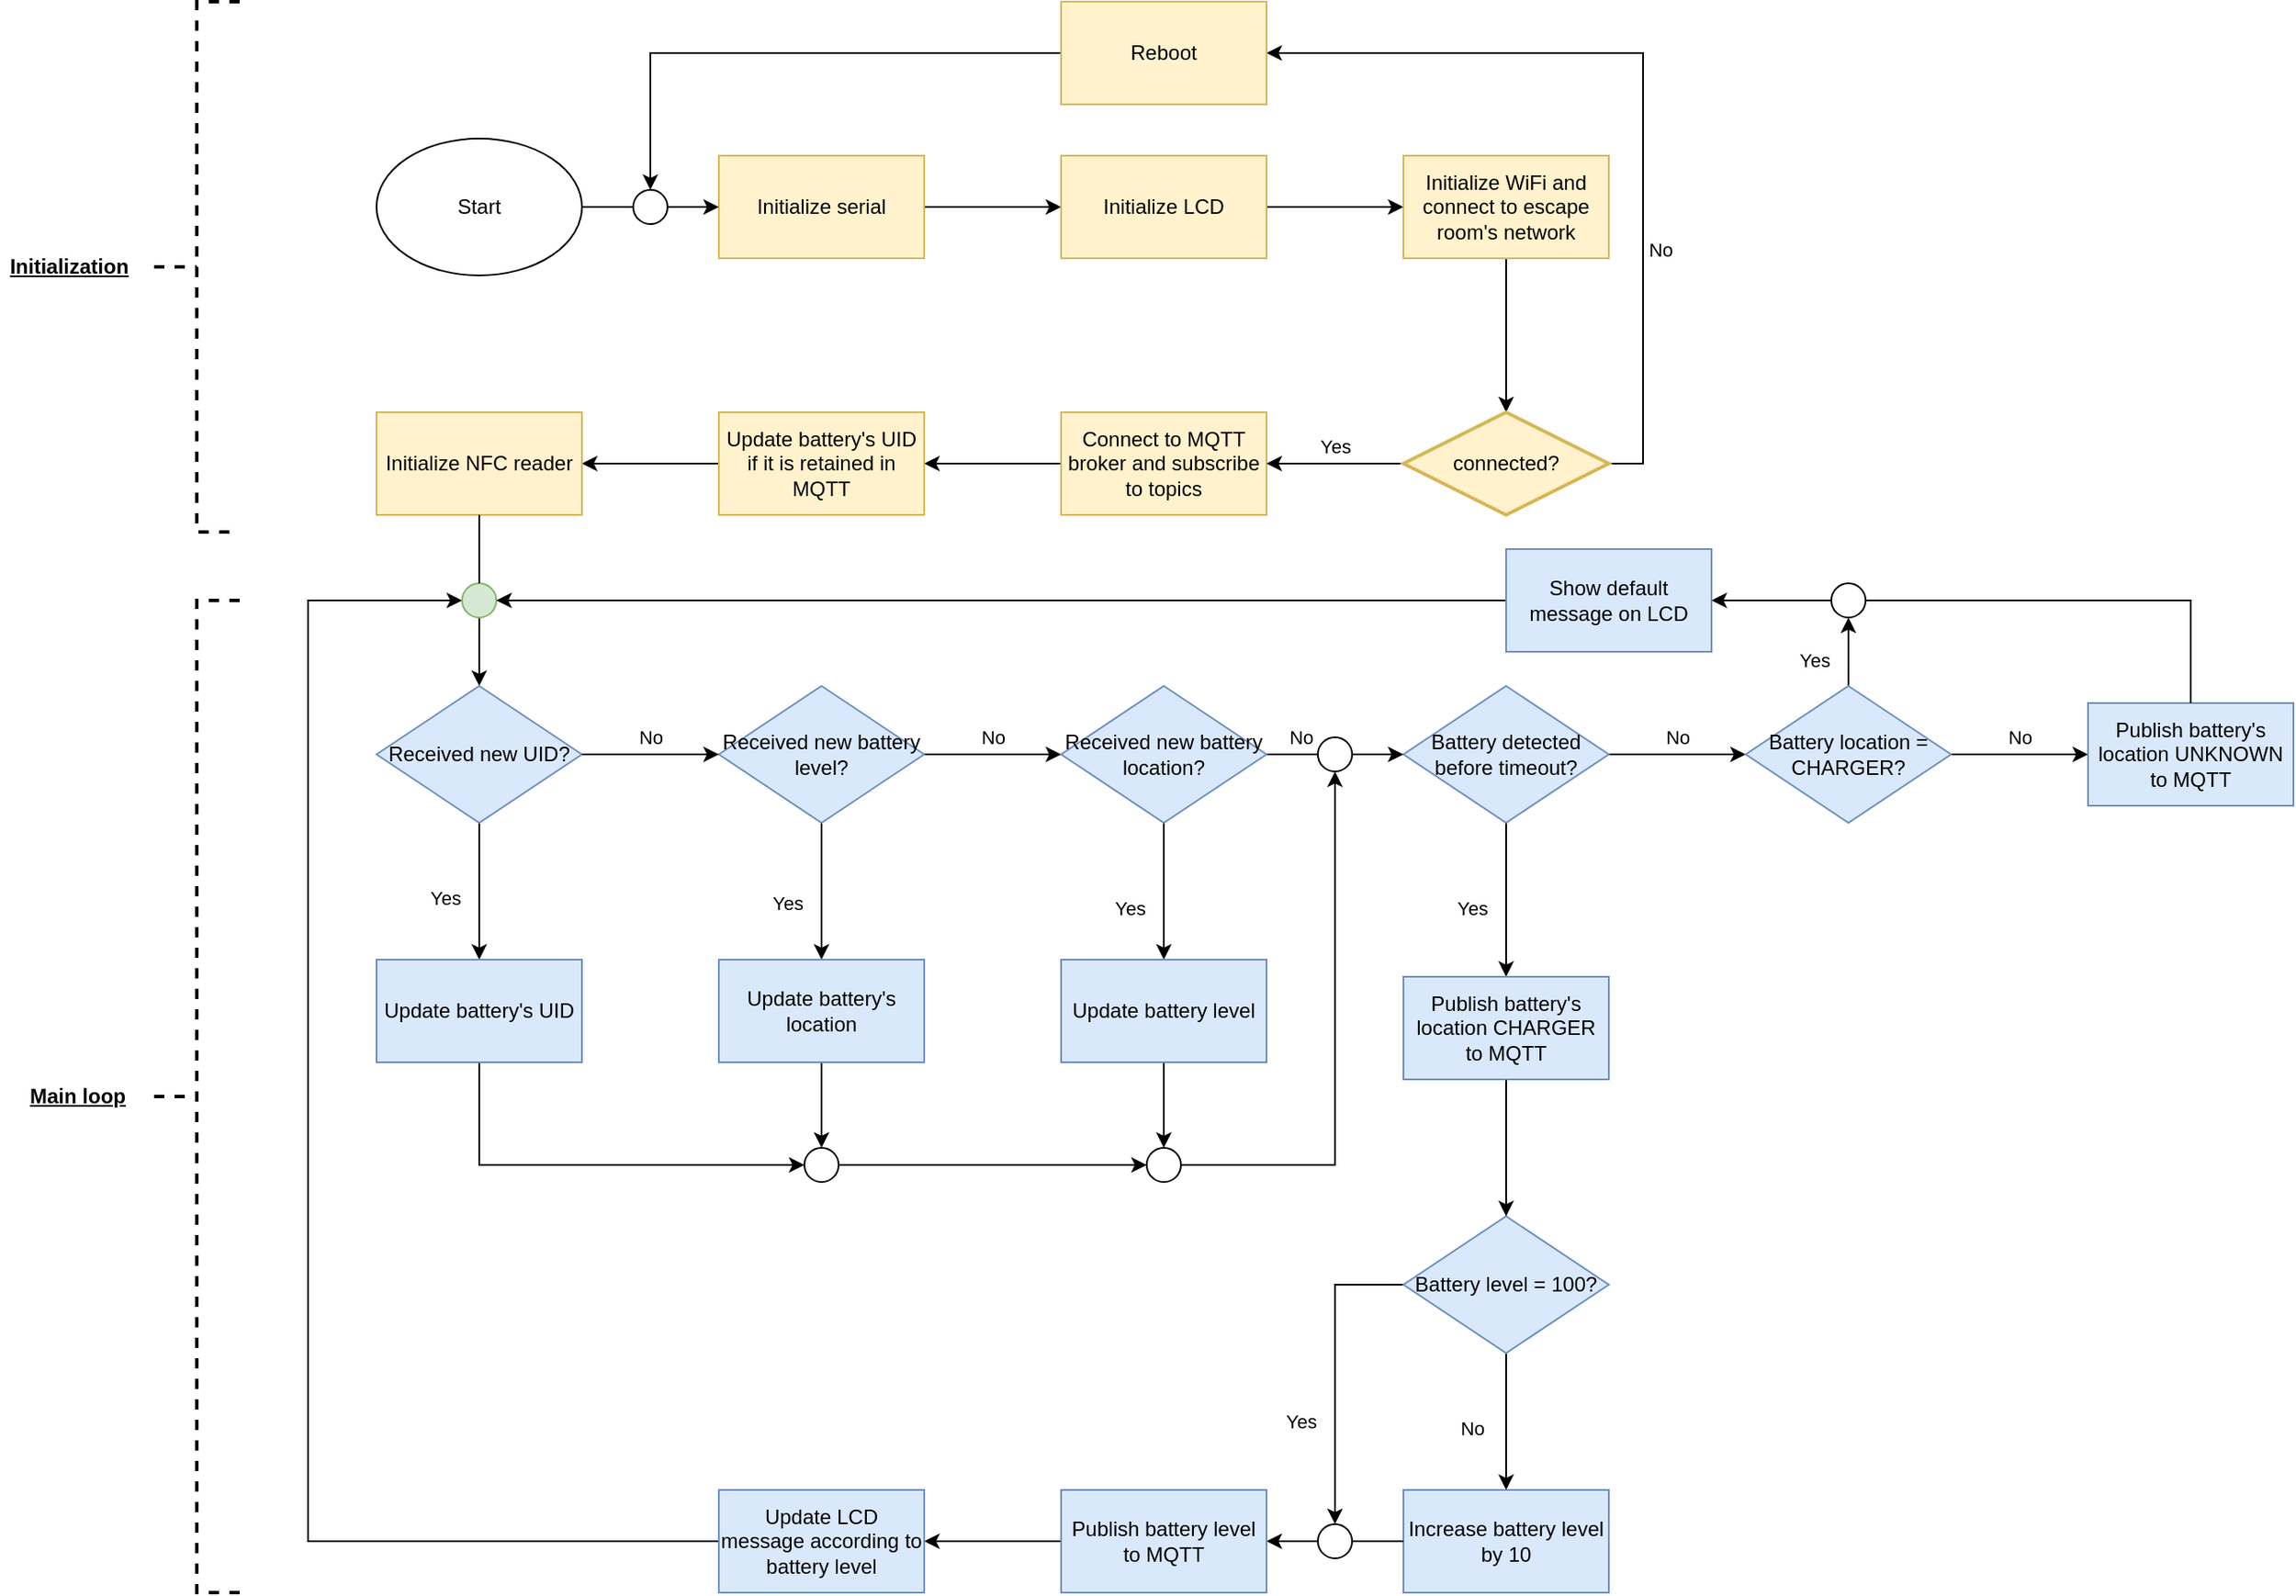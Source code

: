 <mxfile version="15.9.6" type="device"><diagram id="C5RBs43oDa-KdzZeNtuy" name="Page-1"><mxGraphModel dx="1803" dy="576" grid="1" gridSize="10" guides="1" tooltips="1" connect="1" arrows="1" fold="1" page="1" pageScale="1" pageWidth="827" pageHeight="1169" math="0" shadow="0"><root><mxCell id="WIyWlLk6GJQsqaUBKTNV-0"/><mxCell id="WIyWlLk6GJQsqaUBKTNV-1" parent="WIyWlLk6GJQsqaUBKTNV-0"/><mxCell id="7Dk7vGMLdb675JLafw0k-12" value="" style="edgeStyle=orthogonalEdgeStyle;rounded=0;orthogonalLoop=1;jettySize=auto;html=1;endArrow=none;endFill=0;" edge="1" parent="WIyWlLk6GJQsqaUBKTNV-1" source="7Dk7vGMLdb675JLafw0k-0" target="7Dk7vGMLdb675JLafw0k-11"><mxGeometry relative="1" as="geometry"/></mxCell><mxCell id="7Dk7vGMLdb675JLafw0k-0" value="Start" style="ellipse;whiteSpace=wrap;html=1;" vertex="1" parent="WIyWlLk6GJQsqaUBKTNV-1"><mxGeometry x="40" y="120" width="120" height="80" as="geometry"/></mxCell><mxCell id="7Dk7vGMLdb675JLafw0k-5" value="" style="edgeStyle=orthogonalEdgeStyle;rounded=0;orthogonalLoop=1;jettySize=auto;html=1;" edge="1" parent="WIyWlLk6GJQsqaUBKTNV-1" source="7Dk7vGMLdb675JLafw0k-1" target="7Dk7vGMLdb675JLafw0k-2"><mxGeometry relative="1" as="geometry"/></mxCell><mxCell id="7Dk7vGMLdb675JLafw0k-1" value="Initialize serial" style="rounded=0;whiteSpace=wrap;html=1;fillColor=#fff2cc;strokeColor=#d6b656;" vertex="1" parent="WIyWlLk6GJQsqaUBKTNV-1"><mxGeometry x="240" y="130" width="120" height="60" as="geometry"/></mxCell><mxCell id="7Dk7vGMLdb675JLafw0k-6" value="" style="edgeStyle=orthogonalEdgeStyle;rounded=0;orthogonalLoop=1;jettySize=auto;html=1;" edge="1" parent="WIyWlLk6GJQsqaUBKTNV-1" source="7Dk7vGMLdb675JLafw0k-2" target="7Dk7vGMLdb675JLafw0k-3"><mxGeometry relative="1" as="geometry"/></mxCell><mxCell id="7Dk7vGMLdb675JLafw0k-2" value="Initialize LCD" style="rounded=0;whiteSpace=wrap;html=1;fillColor=#fff2cc;strokeColor=#d6b656;" vertex="1" parent="WIyWlLk6GJQsqaUBKTNV-1"><mxGeometry x="440" y="130" width="120" height="60" as="geometry"/></mxCell><mxCell id="7Dk7vGMLdb675JLafw0k-15" value="" style="edgeStyle=orthogonalEdgeStyle;rounded=0;orthogonalLoop=1;jettySize=auto;html=1;endArrow=classic;endFill=1;" edge="1" parent="WIyWlLk6GJQsqaUBKTNV-1" source="7Dk7vGMLdb675JLafw0k-3" target="7Dk7vGMLdb675JLafw0k-14"><mxGeometry relative="1" as="geometry"/></mxCell><mxCell id="7Dk7vGMLdb675JLafw0k-3" value="Initialize WiFi and connect to escape room's network" style="rounded=0;whiteSpace=wrap;html=1;fillColor=#fff2cc;strokeColor=#d6b656;" vertex="1" parent="WIyWlLk6GJQsqaUBKTNV-1"><mxGeometry x="640" y="130" width="120" height="60" as="geometry"/></mxCell><mxCell id="7Dk7vGMLdb675JLafw0k-10" value="" style="edgeStyle=orthogonalEdgeStyle;rounded=0;orthogonalLoop=1;jettySize=auto;html=1;" edge="1" parent="WIyWlLk6GJQsqaUBKTNV-1" source="7Dk7vGMLdb675JLafw0k-7" target="7Dk7vGMLdb675JLafw0k-9"><mxGeometry relative="1" as="geometry"/></mxCell><mxCell id="7Dk7vGMLdb675JLafw0k-7" value="Connect to MQTT broker and subscribe to topics" style="rounded=0;whiteSpace=wrap;html=1;fillColor=#fff2cc;strokeColor=#d6b656;" vertex="1" parent="WIyWlLk6GJQsqaUBKTNV-1"><mxGeometry x="440" y="280" width="120" height="60" as="geometry"/></mxCell><mxCell id="7Dk7vGMLdb675JLafw0k-24" value="" style="edgeStyle=orthogonalEdgeStyle;rounded=0;orthogonalLoop=1;jettySize=auto;html=1;endArrow=classic;endFill=1;" edge="1" parent="WIyWlLk6GJQsqaUBKTNV-1" source="7Dk7vGMLdb675JLafw0k-9" target="7Dk7vGMLdb675JLafw0k-23"><mxGeometry relative="1" as="geometry"/></mxCell><mxCell id="7Dk7vGMLdb675JLafw0k-9" value="Update battery's UID if it is retained in MQTT" style="whiteSpace=wrap;html=1;rounded=0;fillColor=#fff2cc;strokeColor=#d6b656;" vertex="1" parent="WIyWlLk6GJQsqaUBKTNV-1"><mxGeometry x="240" y="280" width="120" height="60" as="geometry"/></mxCell><mxCell id="7Dk7vGMLdb675JLafw0k-13" value="" style="edgeStyle=orthogonalEdgeStyle;rounded=0;orthogonalLoop=1;jettySize=auto;html=1;" edge="1" parent="WIyWlLk6GJQsqaUBKTNV-1" source="7Dk7vGMLdb675JLafw0k-11" target="7Dk7vGMLdb675JLafw0k-1"><mxGeometry relative="1" as="geometry"/></mxCell><mxCell id="7Dk7vGMLdb675JLafw0k-11" value="" style="verticalLabelPosition=bottom;verticalAlign=top;html=1;shape=mxgraph.flowchart.on-page_reference;" vertex="1" parent="WIyWlLk6GJQsqaUBKTNV-1"><mxGeometry x="190" y="150" width="20" height="20" as="geometry"/></mxCell><mxCell id="7Dk7vGMLdb675JLafw0k-17" value="" style="edgeStyle=orthogonalEdgeStyle;rounded=0;orthogonalLoop=1;jettySize=auto;html=1;endArrow=classic;endFill=1;" edge="1" parent="WIyWlLk6GJQsqaUBKTNV-1" source="7Dk7vGMLdb675JLafw0k-14" target="7Dk7vGMLdb675JLafw0k-7"><mxGeometry relative="1" as="geometry"/></mxCell><mxCell id="7Dk7vGMLdb675JLafw0k-40" value="Yes" style="edgeLabel;html=1;align=center;verticalAlign=middle;resizable=0;points=[];" vertex="1" connectable="0" parent="7Dk7vGMLdb675JLafw0k-17"><mxGeometry x="-0.275" relative="1" as="geometry"><mxPoint x="-11" y="-10" as="offset"/></mxGeometry></mxCell><mxCell id="7Dk7vGMLdb675JLafw0k-20" style="edgeStyle=orthogonalEdgeStyle;rounded=0;orthogonalLoop=1;jettySize=auto;html=1;exitX=1;exitY=0.5;exitDx=0;exitDy=0;exitPerimeter=0;entryX=1;entryY=0.5;entryDx=0;entryDy=0;endArrow=classic;endFill=1;" edge="1" parent="WIyWlLk6GJQsqaUBKTNV-1" source="7Dk7vGMLdb675JLafw0k-14" target="7Dk7vGMLdb675JLafw0k-19"><mxGeometry relative="1" as="geometry"/></mxCell><mxCell id="7Dk7vGMLdb675JLafw0k-21" value="No" style="edgeLabel;html=1;align=center;verticalAlign=middle;resizable=0;points=[];" vertex="1" connectable="0" parent="7Dk7vGMLdb675JLafw0k-20"><mxGeometry x="-0.393" y="-3" relative="1" as="geometry"><mxPoint x="7" as="offset"/></mxGeometry></mxCell><mxCell id="7Dk7vGMLdb675JLafw0k-14" value="connected?" style="strokeWidth=2;html=1;shape=mxgraph.flowchart.decision;whiteSpace=wrap;fillColor=#fff2cc;strokeColor=#d6b656;" vertex="1" parent="WIyWlLk6GJQsqaUBKTNV-1"><mxGeometry x="640" y="280" width="120" height="60" as="geometry"/></mxCell><mxCell id="7Dk7vGMLdb675JLafw0k-22" style="edgeStyle=orthogonalEdgeStyle;rounded=0;orthogonalLoop=1;jettySize=auto;html=1;exitX=0;exitY=0.5;exitDx=0;exitDy=0;entryX=0.5;entryY=0;entryDx=0;entryDy=0;entryPerimeter=0;endArrow=classic;endFill=1;" edge="1" parent="WIyWlLk6GJQsqaUBKTNV-1" source="7Dk7vGMLdb675JLafw0k-19" target="7Dk7vGMLdb675JLafw0k-11"><mxGeometry relative="1" as="geometry"/></mxCell><mxCell id="7Dk7vGMLdb675JLafw0k-19" value="Reboot" style="rounded=0;whiteSpace=wrap;html=1;fillColor=#fff2cc;strokeColor=#d6b656;" vertex="1" parent="WIyWlLk6GJQsqaUBKTNV-1"><mxGeometry x="440" y="40" width="120" height="60" as="geometry"/></mxCell><mxCell id="7Dk7vGMLdb675JLafw0k-26" value="" style="edgeStyle=orthogonalEdgeStyle;rounded=0;orthogonalLoop=1;jettySize=auto;html=1;endArrow=classic;endFill=1;startArrow=none;" edge="1" parent="WIyWlLk6GJQsqaUBKTNV-1" source="7Dk7vGMLdb675JLafw0k-64" target="7Dk7vGMLdb675JLafw0k-25"><mxGeometry relative="1" as="geometry"/></mxCell><mxCell id="7Dk7vGMLdb675JLafw0k-23" value="Initialize NFC reader" style="whiteSpace=wrap;html=1;rounded=0;fillColor=#fff2cc;strokeColor=#d6b656;" vertex="1" parent="WIyWlLk6GJQsqaUBKTNV-1"><mxGeometry x="40" y="280" width="120" height="60" as="geometry"/></mxCell><mxCell id="7Dk7vGMLdb675JLafw0k-30" value="" style="edgeStyle=orthogonalEdgeStyle;rounded=0;orthogonalLoop=1;jettySize=auto;html=1;endArrow=classic;endFill=1;" edge="1" parent="WIyWlLk6GJQsqaUBKTNV-1" source="7Dk7vGMLdb675JLafw0k-25" target="7Dk7vGMLdb675JLafw0k-29"><mxGeometry relative="1" as="geometry"/></mxCell><mxCell id="7Dk7vGMLdb675JLafw0k-38" value="Yes" style="edgeLabel;html=1;align=center;verticalAlign=middle;resizable=0;points=[];" vertex="1" connectable="0" parent="7Dk7vGMLdb675JLafw0k-30"><mxGeometry x="0.244" y="3" relative="1" as="geometry"><mxPoint x="-23" y="-6" as="offset"/></mxGeometry></mxCell><mxCell id="7Dk7vGMLdb675JLafw0k-25" value="Received new UID?" style="rhombus;whiteSpace=wrap;html=1;rounded=0;fillColor=#dae8fc;strokeColor=#6c8ebf;" vertex="1" parent="WIyWlLk6GJQsqaUBKTNV-1"><mxGeometry x="40" y="440" width="120" height="80" as="geometry"/></mxCell><mxCell id="7Dk7vGMLdb675JLafw0k-32" value="" style="edgeStyle=orthogonalEdgeStyle;rounded=0;orthogonalLoop=1;jettySize=auto;html=1;endArrow=classic;endFill=1;" edge="1" parent="WIyWlLk6GJQsqaUBKTNV-1" source="7Dk7vGMLdb675JLafw0k-27" target="7Dk7vGMLdb675JLafw0k-31"><mxGeometry relative="1" as="geometry"/></mxCell><mxCell id="7Dk7vGMLdb675JLafw0k-39" value="Yes" style="edgeLabel;html=1;align=center;verticalAlign=middle;resizable=0;points=[];" vertex="1" connectable="0" parent="7Dk7vGMLdb675JLafw0k-32"><mxGeometry x="-0.289" y="-1" relative="1" as="geometry"><mxPoint x="-19" y="18" as="offset"/></mxGeometry></mxCell><mxCell id="7Dk7vGMLdb675JLafw0k-79" value="" style="edgeStyle=orthogonalEdgeStyle;rounded=0;orthogonalLoop=1;jettySize=auto;html=1;endArrow=classic;endFill=1;" edge="1" parent="WIyWlLk6GJQsqaUBKTNV-1" source="7Dk7vGMLdb675JLafw0k-27" target="7Dk7vGMLdb675JLafw0k-78"><mxGeometry relative="1" as="geometry"/></mxCell><mxCell id="7Dk7vGMLdb675JLafw0k-85" value="No" style="edgeLabel;html=1;align=center;verticalAlign=middle;resizable=0;points=[];" vertex="1" connectable="0" parent="7Dk7vGMLdb675JLafw0k-79"><mxGeometry x="0.225" y="-2" relative="1" as="geometry"><mxPoint x="-9" y="-12" as="offset"/></mxGeometry></mxCell><mxCell id="7Dk7vGMLdb675JLafw0k-27" value="Received new battery level?" style="rhombus;whiteSpace=wrap;html=1;rounded=0;fillColor=#dae8fc;strokeColor=#6c8ebf;" vertex="1" parent="WIyWlLk6GJQsqaUBKTNV-1"><mxGeometry x="240" y="440" width="120" height="80" as="geometry"/></mxCell><mxCell id="7Dk7vGMLdb675JLafw0k-99" style="edgeStyle=orthogonalEdgeStyle;rounded=0;orthogonalLoop=1;jettySize=auto;html=1;exitX=0.5;exitY=1;exitDx=0;exitDy=0;entryX=0;entryY=0.5;entryDx=0;entryDy=0;entryPerimeter=0;endArrow=classic;endFill=1;" edge="1" parent="WIyWlLk6GJQsqaUBKTNV-1" source="7Dk7vGMLdb675JLafw0k-29" target="7Dk7vGMLdb675JLafw0k-98"><mxGeometry relative="1" as="geometry"/></mxCell><mxCell id="7Dk7vGMLdb675JLafw0k-29" value="Update battery's UID" style="whiteSpace=wrap;html=1;rounded=0;fillColor=#dae8fc;strokeColor=#6c8ebf;" vertex="1" parent="WIyWlLk6GJQsqaUBKTNV-1"><mxGeometry x="40" y="600" width="120" height="60" as="geometry"/></mxCell><mxCell id="7Dk7vGMLdb675JLafw0k-100" style="edgeStyle=orthogonalEdgeStyle;rounded=0;orthogonalLoop=1;jettySize=auto;html=1;exitX=0.5;exitY=1;exitDx=0;exitDy=0;entryX=0.5;entryY=0;entryDx=0;entryDy=0;entryPerimeter=0;endArrow=classic;endFill=1;" edge="1" parent="WIyWlLk6GJQsqaUBKTNV-1" source="7Dk7vGMLdb675JLafw0k-31" target="7Dk7vGMLdb675JLafw0k-98"><mxGeometry relative="1" as="geometry"/></mxCell><mxCell id="7Dk7vGMLdb675JLafw0k-31" value="Update battery's location" style="whiteSpace=wrap;html=1;rounded=0;fillColor=#dae8fc;strokeColor=#6c8ebf;" vertex="1" parent="WIyWlLk6GJQsqaUBKTNV-1"><mxGeometry x="240" y="600" width="120" height="60" as="geometry"/></mxCell><mxCell id="7Dk7vGMLdb675JLafw0k-34" value="" style="edgeStyle=orthogonalEdgeStyle;rounded=0;orthogonalLoop=1;jettySize=auto;html=1;endArrow=classic;endFill=1;entryX=0;entryY=0.5;entryDx=0;entryDy=0;" edge="1" parent="WIyWlLk6GJQsqaUBKTNV-1" source="7Dk7vGMLdb675JLafw0k-25" target="7Dk7vGMLdb675JLafw0k-27"><mxGeometry relative="1" as="geometry"><mxPoint x="160" y="480" as="sourcePoint"/><mxPoint x="190" y="480" as="targetPoint"/></mxGeometry></mxCell><mxCell id="7Dk7vGMLdb675JLafw0k-58" value="No" style="edgeLabel;html=1;align=center;verticalAlign=middle;resizable=0;points=[];" vertex="1" connectable="0" parent="7Dk7vGMLdb675JLafw0k-34"><mxGeometry x="-0.827" y="-1" relative="1" as="geometry"><mxPoint x="33" y="-11" as="offset"/></mxGeometry></mxCell><mxCell id="7Dk7vGMLdb675JLafw0k-55" value="" style="edgeStyle=orthogonalEdgeStyle;rounded=0;orthogonalLoop=1;jettySize=auto;html=1;endArrow=classic;endFill=1;" edge="1" parent="WIyWlLk6GJQsqaUBKTNV-1" source="7Dk7vGMLdb675JLafw0k-36" target="7Dk7vGMLdb675JLafw0k-54"><mxGeometry relative="1" as="geometry"/></mxCell><mxCell id="7Dk7vGMLdb675JLafw0k-59" value="Yes" style="edgeLabel;html=1;align=center;verticalAlign=middle;resizable=0;points=[];" vertex="1" connectable="0" parent="7Dk7vGMLdb675JLafw0k-55"><mxGeometry x="-0.222" y="1" relative="1" as="geometry"><mxPoint x="-21" y="15" as="offset"/></mxGeometry></mxCell><mxCell id="7Dk7vGMLdb675JLafw0k-61" value="" style="edgeStyle=orthogonalEdgeStyle;rounded=0;orthogonalLoop=1;jettySize=auto;html=1;endArrow=classic;endFill=1;" edge="1" parent="WIyWlLk6GJQsqaUBKTNV-1" source="7Dk7vGMLdb675JLafw0k-36" target="7Dk7vGMLdb675JLafw0k-60"><mxGeometry relative="1" as="geometry"/></mxCell><mxCell id="7Dk7vGMLdb675JLafw0k-86" value="No" style="edgeLabel;html=1;align=center;verticalAlign=middle;resizable=0;points=[];" vertex="1" connectable="0" parent="7Dk7vGMLdb675JLafw0k-61"><mxGeometry x="-0.225" y="-3" relative="1" as="geometry"><mxPoint x="9" y="-13" as="offset"/></mxGeometry></mxCell><mxCell id="7Dk7vGMLdb675JLafw0k-36" value="Battery detected before timeout?" style="rhombus;whiteSpace=wrap;html=1;rounded=0;fillColor=#dae8fc;strokeColor=#6c8ebf;" vertex="1" parent="WIyWlLk6GJQsqaUBKTNV-1"><mxGeometry x="640" y="440" width="120" height="80" as="geometry"/></mxCell><mxCell id="7Dk7vGMLdb675JLafw0k-44" value="" style="edgeStyle=orthogonalEdgeStyle;rounded=0;orthogonalLoop=1;jettySize=auto;html=1;endArrow=classic;endFill=1;" edge="1" parent="WIyWlLk6GJQsqaUBKTNV-1" source="7Dk7vGMLdb675JLafw0k-41" target="7Dk7vGMLdb675JLafw0k-43"><mxGeometry relative="1" as="geometry"/></mxCell><mxCell id="7Dk7vGMLdb675JLafw0k-49" value="No" style="edgeLabel;html=1;align=center;verticalAlign=middle;resizable=0;points=[];" vertex="1" connectable="0" parent="7Dk7vGMLdb675JLafw0k-44"><mxGeometry x="0.244" y="1" relative="1" as="geometry"><mxPoint x="-21" y="-6" as="offset"/></mxGeometry></mxCell><mxCell id="7Dk7vGMLdb675JLafw0k-50" style="edgeStyle=orthogonalEdgeStyle;rounded=0;orthogonalLoop=1;jettySize=auto;html=1;exitX=0;exitY=0.5;exitDx=0;exitDy=0;endArrow=classic;endFill=1;entryX=0.5;entryY=0;entryDx=0;entryDy=0;entryPerimeter=0;" edge="1" parent="WIyWlLk6GJQsqaUBKTNV-1" source="7Dk7vGMLdb675JLafw0k-41" target="7Dk7vGMLdb675JLafw0k-51"><mxGeometry relative="1" as="geometry"><mxPoint x="600" y="910" as="targetPoint"/></mxGeometry></mxCell><mxCell id="7Dk7vGMLdb675JLafw0k-53" value="Yes" style="edgeLabel;html=1;align=center;verticalAlign=middle;resizable=0;points=[];" vertex="1" connectable="0" parent="7Dk7vGMLdb675JLafw0k-50"><mxGeometry x="0.326" y="-3" relative="1" as="geometry"><mxPoint x="-17" as="offset"/></mxGeometry></mxCell><mxCell id="7Dk7vGMLdb675JLafw0k-41" value="Battery level = 100?" style="rhombus;whiteSpace=wrap;html=1;rounded=0;fillColor=#dae8fc;strokeColor=#6c8ebf;" vertex="1" parent="WIyWlLk6GJQsqaUBKTNV-1"><mxGeometry x="640" y="750" width="120" height="80" as="geometry"/></mxCell><mxCell id="7Dk7vGMLdb675JLafw0k-46" value="" style="edgeStyle=orthogonalEdgeStyle;rounded=0;orthogonalLoop=1;jettySize=auto;html=1;endArrow=classic;endFill=1;startArrow=none;" edge="1" parent="WIyWlLk6GJQsqaUBKTNV-1" source="7Dk7vGMLdb675JLafw0k-51" target="7Dk7vGMLdb675JLafw0k-45"><mxGeometry relative="1" as="geometry"/></mxCell><mxCell id="7Dk7vGMLdb675JLafw0k-43" value="Increase battery level by 10" style="whiteSpace=wrap;html=1;rounded=0;fillColor=#dae8fc;strokeColor=#6c8ebf;" vertex="1" parent="WIyWlLk6GJQsqaUBKTNV-1"><mxGeometry x="640" y="910" width="120" height="60" as="geometry"/></mxCell><mxCell id="7Dk7vGMLdb675JLafw0k-48" value="" style="edgeStyle=orthogonalEdgeStyle;rounded=0;orthogonalLoop=1;jettySize=auto;html=1;endArrow=classic;endFill=1;" edge="1" parent="WIyWlLk6GJQsqaUBKTNV-1" source="7Dk7vGMLdb675JLafw0k-45" target="7Dk7vGMLdb675JLafw0k-47"><mxGeometry relative="1" as="geometry"/></mxCell><mxCell id="7Dk7vGMLdb675JLafw0k-45" value="Publish battery level to MQTT" style="whiteSpace=wrap;html=1;rounded=0;fillColor=#dae8fc;strokeColor=#6c8ebf;" vertex="1" parent="WIyWlLk6GJQsqaUBKTNV-1"><mxGeometry x="440" y="910" width="120" height="60" as="geometry"/></mxCell><mxCell id="7Dk7vGMLdb675JLafw0k-67" style="edgeStyle=orthogonalEdgeStyle;rounded=0;orthogonalLoop=1;jettySize=auto;html=1;exitX=0;exitY=0.5;exitDx=0;exitDy=0;entryX=0;entryY=0.5;entryDx=0;entryDy=0;entryPerimeter=0;endArrow=classic;endFill=1;" edge="1" parent="WIyWlLk6GJQsqaUBKTNV-1" source="7Dk7vGMLdb675JLafw0k-47" target="7Dk7vGMLdb675JLafw0k-64"><mxGeometry relative="1" as="geometry"><Array as="points"><mxPoint y="940"/><mxPoint y="390"/></Array></mxGeometry></mxCell><mxCell id="7Dk7vGMLdb675JLafw0k-47" value="Update LCD message according to battery level" style="whiteSpace=wrap;html=1;rounded=0;fillColor=#dae8fc;strokeColor=#6c8ebf;" vertex="1" parent="WIyWlLk6GJQsqaUBKTNV-1"><mxGeometry x="240" y="910" width="120" height="60" as="geometry"/></mxCell><mxCell id="7Dk7vGMLdb675JLafw0k-51" value="" style="verticalLabelPosition=bottom;verticalAlign=top;html=1;shape=mxgraph.flowchart.on-page_reference;" vertex="1" parent="WIyWlLk6GJQsqaUBKTNV-1"><mxGeometry x="590" y="930" width="20" height="20" as="geometry"/></mxCell><mxCell id="7Dk7vGMLdb675JLafw0k-52" value="" style="edgeStyle=orthogonalEdgeStyle;rounded=0;orthogonalLoop=1;jettySize=auto;html=1;endArrow=none;endFill=1;" edge="1" parent="WIyWlLk6GJQsqaUBKTNV-1" source="7Dk7vGMLdb675JLafw0k-43" target="7Dk7vGMLdb675JLafw0k-51"><mxGeometry relative="1" as="geometry"><mxPoint x="640" y="940" as="sourcePoint"/><mxPoint x="560" y="940" as="targetPoint"/></mxGeometry></mxCell><mxCell id="7Dk7vGMLdb675JLafw0k-56" value="" style="edgeStyle=orthogonalEdgeStyle;rounded=0;orthogonalLoop=1;jettySize=auto;html=1;endArrow=classic;endFill=1;" edge="1" parent="WIyWlLk6GJQsqaUBKTNV-1" source="7Dk7vGMLdb675JLafw0k-54" target="7Dk7vGMLdb675JLafw0k-41"><mxGeometry relative="1" as="geometry"/></mxCell><mxCell id="7Dk7vGMLdb675JLafw0k-54" value="Publish battery's location CHARGER to MQTT" style="whiteSpace=wrap;html=1;rounded=0;fillColor=#dae8fc;strokeColor=#6c8ebf;" vertex="1" parent="WIyWlLk6GJQsqaUBKTNV-1"><mxGeometry x="640" y="610" width="120" height="60" as="geometry"/></mxCell><mxCell id="7Dk7vGMLdb675JLafw0k-63" value="" style="edgeStyle=orthogonalEdgeStyle;rounded=0;orthogonalLoop=1;jettySize=auto;html=1;endArrow=classic;endFill=1;" edge="1" parent="WIyWlLk6GJQsqaUBKTNV-1" source="7Dk7vGMLdb675JLafw0k-60" target="7Dk7vGMLdb675JLafw0k-62"><mxGeometry relative="1" as="geometry"/></mxCell><mxCell id="7Dk7vGMLdb675JLafw0k-87" value="No" style="edgeLabel;html=1;align=center;verticalAlign=middle;resizable=0;points=[];" vertex="1" connectable="0" parent="7Dk7vGMLdb675JLafw0k-63"><mxGeometry x="-0.275" y="-1" relative="1" as="geometry"><mxPoint x="11" y="-11" as="offset"/></mxGeometry></mxCell><mxCell id="7Dk7vGMLdb675JLafw0k-75" value="" style="edgeStyle=orthogonalEdgeStyle;rounded=0;orthogonalLoop=1;jettySize=auto;html=1;endArrow=classic;endFill=1;" edge="1" parent="WIyWlLk6GJQsqaUBKTNV-1" source="7Dk7vGMLdb675JLafw0k-60" target="7Dk7vGMLdb675JLafw0k-74"><mxGeometry relative="1" as="geometry"/></mxCell><mxCell id="7Dk7vGMLdb675JLafw0k-88" value="Yes" style="edgeLabel;html=1;align=center;verticalAlign=middle;resizable=0;points=[];" vertex="1" connectable="0" parent="7Dk7vGMLdb675JLafw0k-75"><mxGeometry x="-0.229" y="-2" relative="1" as="geometry"><mxPoint x="-22" as="offset"/></mxGeometry></mxCell><mxCell id="7Dk7vGMLdb675JLafw0k-60" value="Battery location = CHARGER?" style="rhombus;whiteSpace=wrap;html=1;rounded=0;fillColor=#dae8fc;strokeColor=#6c8ebf;" vertex="1" parent="WIyWlLk6GJQsqaUBKTNV-1"><mxGeometry x="840" y="440" width="120" height="80" as="geometry"/></mxCell><mxCell id="7Dk7vGMLdb675JLafw0k-62" value="Publish battery's location UNKNOWN to MQTT" style="whiteSpace=wrap;html=1;rounded=0;fillColor=#dae8fc;strokeColor=#6c8ebf;" vertex="1" parent="WIyWlLk6GJQsqaUBKTNV-1"><mxGeometry x="1040" y="450" width="120" height="60" as="geometry"/></mxCell><mxCell id="7Dk7vGMLdb675JLafw0k-64" value="" style="verticalLabelPosition=bottom;verticalAlign=top;html=1;shape=mxgraph.flowchart.on-page_reference;fillColor=#d5e8d4;strokeColor=#82b366;" vertex="1" parent="WIyWlLk6GJQsqaUBKTNV-1"><mxGeometry x="90" y="380" width="20" height="20" as="geometry"/></mxCell><mxCell id="7Dk7vGMLdb675JLafw0k-65" value="" style="edgeStyle=orthogonalEdgeStyle;rounded=0;orthogonalLoop=1;jettySize=auto;html=1;endArrow=none;endFill=1;" edge="1" parent="WIyWlLk6GJQsqaUBKTNV-1" source="7Dk7vGMLdb675JLafw0k-23" target="7Dk7vGMLdb675JLafw0k-64"><mxGeometry relative="1" as="geometry"><mxPoint x="100" y="340" as="sourcePoint"/><mxPoint x="100" y="440" as="targetPoint"/></mxGeometry></mxCell><mxCell id="7Dk7vGMLdb675JLafw0k-69" value="&lt;u&gt;&lt;b&gt;Initialization&lt;/b&gt;&lt;/u&gt;" style="text;html=1;align=center;verticalAlign=middle;resizable=0;points=[];autosize=1;strokeColor=none;fillColor=none;" vertex="1" parent="WIyWlLk6GJQsqaUBKTNV-1"><mxGeometry x="-180" y="185" width="80" height="20" as="geometry"/></mxCell><mxCell id="7Dk7vGMLdb675JLafw0k-71" value="&lt;u&gt;&lt;b&gt;Main loop&lt;br&gt;&lt;/b&gt;&lt;/u&gt;" style="text;html=1;align=center;verticalAlign=middle;resizable=0;points=[];autosize=1;strokeColor=none;fillColor=none;" vertex="1" parent="WIyWlLk6GJQsqaUBKTNV-1"><mxGeometry x="-170" y="670" width="70" height="20" as="geometry"/></mxCell><mxCell id="7Dk7vGMLdb675JLafw0k-72" value="" style="strokeWidth=2;html=1;shape=mxgraph.flowchart.annotation_2;align=left;labelPosition=right;pointerEvents=1;dashed=1;" vertex="1" parent="WIyWlLk6GJQsqaUBKTNV-1"><mxGeometry x="-90" y="390" width="50" height="580" as="geometry"/></mxCell><mxCell id="7Dk7vGMLdb675JLafw0k-73" value="" style="strokeWidth=2;html=1;shape=mxgraph.flowchart.annotation_2;align=left;labelPosition=right;pointerEvents=1;dashed=1;" vertex="1" parent="WIyWlLk6GJQsqaUBKTNV-1"><mxGeometry x="-90" y="40" width="50" height="310" as="geometry"/></mxCell><mxCell id="7Dk7vGMLdb675JLafw0k-90" value="" style="edgeStyle=orthogonalEdgeStyle;rounded=0;orthogonalLoop=1;jettySize=auto;html=1;endArrow=classic;endFill=1;" edge="1" parent="WIyWlLk6GJQsqaUBKTNV-1" source="7Dk7vGMLdb675JLafw0k-74" target="7Dk7vGMLdb675JLafw0k-89"><mxGeometry relative="1" as="geometry"/></mxCell><mxCell id="7Dk7vGMLdb675JLafw0k-74" value="" style="verticalLabelPosition=bottom;verticalAlign=top;html=1;shape=mxgraph.flowchart.on-page_reference;" vertex="1" parent="WIyWlLk6GJQsqaUBKTNV-1"><mxGeometry x="890" y="380" width="20" height="20" as="geometry"/></mxCell><mxCell id="7Dk7vGMLdb675JLafw0k-77" value="" style="edgeStyle=orthogonalEdgeStyle;rounded=0;orthogonalLoop=1;jettySize=auto;html=1;exitX=0.5;exitY=0;exitDx=0;exitDy=0;entryX=1;entryY=0.5;entryDx=0;entryDy=0;entryPerimeter=0;endArrow=none;endFill=1;" edge="1" parent="WIyWlLk6GJQsqaUBKTNV-1" source="7Dk7vGMLdb675JLafw0k-62" target="7Dk7vGMLdb675JLafw0k-74"><mxGeometry relative="1" as="geometry"><mxPoint x="1100" y="450" as="sourcePoint"/><mxPoint x="110" y="390" as="targetPoint"/></mxGeometry></mxCell><mxCell id="7Dk7vGMLdb675JLafw0k-81" value="" style="edgeStyle=orthogonalEdgeStyle;rounded=0;orthogonalLoop=1;jettySize=auto;html=1;endArrow=classic;endFill=1;" edge="1" parent="WIyWlLk6GJQsqaUBKTNV-1" source="7Dk7vGMLdb675JLafw0k-78" target="7Dk7vGMLdb675JLafw0k-80"><mxGeometry relative="1" as="geometry"/></mxCell><mxCell id="7Dk7vGMLdb675JLafw0k-82" value="Yes" style="edgeLabel;html=1;align=center;verticalAlign=middle;resizable=0;points=[];" vertex="1" connectable="0" parent="7Dk7vGMLdb675JLafw0k-81"><mxGeometry x="0.275" y="2" relative="1" as="geometry"><mxPoint x="-22" y="-1" as="offset"/></mxGeometry></mxCell><mxCell id="7Dk7vGMLdb675JLafw0k-83" value="" style="edgeStyle=orthogonalEdgeStyle;rounded=0;orthogonalLoop=1;jettySize=auto;html=1;endArrow=classic;endFill=1;" edge="1" parent="WIyWlLk6GJQsqaUBKTNV-1" source="7Dk7vGMLdb675JLafw0k-78" target="7Dk7vGMLdb675JLafw0k-36"><mxGeometry relative="1" as="geometry"/></mxCell><mxCell id="7Dk7vGMLdb675JLafw0k-84" value="No" style="edgeLabel;html=1;align=center;verticalAlign=middle;resizable=0;points=[];" vertex="1" connectable="0" parent="7Dk7vGMLdb675JLafw0k-83"><mxGeometry x="0.225" y="-1" relative="1" as="geometry"><mxPoint x="-29" y="-11" as="offset"/></mxGeometry></mxCell><mxCell id="7Dk7vGMLdb675JLafw0k-78" value="Received new battery location?" style="rhombus;whiteSpace=wrap;html=1;fillColor=#dae8fc;strokeColor=#6c8ebf;rounded=0;" vertex="1" parent="WIyWlLk6GJQsqaUBKTNV-1"><mxGeometry x="440" y="440" width="120" height="80" as="geometry"/></mxCell><mxCell id="7Dk7vGMLdb675JLafw0k-104" value="" style="edgeStyle=orthogonalEdgeStyle;rounded=0;orthogonalLoop=1;jettySize=auto;html=1;endArrow=classic;endFill=1;" edge="1" parent="WIyWlLk6GJQsqaUBKTNV-1" source="7Dk7vGMLdb675JLafw0k-80" target="7Dk7vGMLdb675JLafw0k-102"><mxGeometry relative="1" as="geometry"/></mxCell><mxCell id="7Dk7vGMLdb675JLafw0k-80" value="Update battery level" style="whiteSpace=wrap;html=1;rounded=0;fillColor=#dae8fc;strokeColor=#6c8ebf;" vertex="1" parent="WIyWlLk6GJQsqaUBKTNV-1"><mxGeometry x="440" y="600" width="120" height="60" as="geometry"/></mxCell><mxCell id="7Dk7vGMLdb675JLafw0k-91" style="edgeStyle=orthogonalEdgeStyle;rounded=0;orthogonalLoop=1;jettySize=auto;html=1;exitX=0;exitY=0.5;exitDx=0;exitDy=0;entryX=1;entryY=0.5;entryDx=0;entryDy=0;entryPerimeter=0;endArrow=classic;endFill=1;" edge="1" parent="WIyWlLk6GJQsqaUBKTNV-1" source="7Dk7vGMLdb675JLafw0k-89" target="7Dk7vGMLdb675JLafw0k-64"><mxGeometry relative="1" as="geometry"/></mxCell><mxCell id="7Dk7vGMLdb675JLafw0k-89" value="Show default message on LCD" style="whiteSpace=wrap;html=1;rounded=0;fillColor=#dae8fc;strokeColor=#6c8ebf;" vertex="1" parent="WIyWlLk6GJQsqaUBKTNV-1"><mxGeometry x="700" y="360" width="120" height="60" as="geometry"/></mxCell><mxCell id="7Dk7vGMLdb675JLafw0k-92" value="" style="verticalLabelPosition=bottom;verticalAlign=top;html=1;shape=mxgraph.flowchart.on-page_reference;" vertex="1" parent="WIyWlLk6GJQsqaUBKTNV-1"><mxGeometry x="590" y="470" width="20" height="20" as="geometry"/></mxCell><mxCell id="7Dk7vGMLdb675JLafw0k-98" value="" style="verticalLabelPosition=bottom;verticalAlign=top;html=1;shape=mxgraph.flowchart.on-page_reference;" vertex="1" parent="WIyWlLk6GJQsqaUBKTNV-1"><mxGeometry x="290" y="710" width="20" height="20" as="geometry"/></mxCell><mxCell id="7Dk7vGMLdb675JLafw0k-105" style="edgeStyle=orthogonalEdgeStyle;rounded=0;orthogonalLoop=1;jettySize=auto;html=1;exitX=1;exitY=0.5;exitDx=0;exitDy=0;exitPerimeter=0;entryX=0.5;entryY=1;entryDx=0;entryDy=0;entryPerimeter=0;endArrow=classic;endFill=1;" edge="1" parent="WIyWlLk6GJQsqaUBKTNV-1" source="7Dk7vGMLdb675JLafw0k-102" target="7Dk7vGMLdb675JLafw0k-92"><mxGeometry relative="1" as="geometry"/></mxCell><mxCell id="7Dk7vGMLdb675JLafw0k-102" value="" style="verticalLabelPosition=bottom;verticalAlign=top;html=1;shape=mxgraph.flowchart.on-page_reference;" vertex="1" parent="WIyWlLk6GJQsqaUBKTNV-1"><mxGeometry x="490" y="710" width="20" height="20" as="geometry"/></mxCell><mxCell id="7Dk7vGMLdb675JLafw0k-103" value="" style="edgeStyle=orthogonalEdgeStyle;rounded=0;orthogonalLoop=1;jettySize=auto;html=1;exitX=1;exitY=0.5;exitDx=0;exitDy=0;exitPerimeter=0;entryX=0;entryY=0.5;entryDx=0;entryDy=0;entryPerimeter=0;endArrow=classic;endFill=1;" edge="1" parent="WIyWlLk6GJQsqaUBKTNV-1" source="7Dk7vGMLdb675JLafw0k-98" target="7Dk7vGMLdb675JLafw0k-102"><mxGeometry relative="1" as="geometry"><mxPoint x="310" y="720" as="sourcePoint"/><mxPoint x="600" y="640" as="targetPoint"/></mxGeometry></mxCell></root></mxGraphModel></diagram></mxfile>